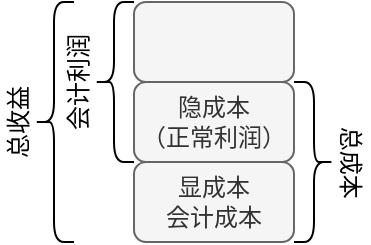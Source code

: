 <mxfile version="14.4.4" type="github">
  <diagram id="OsSlEWbJnPvZUIOAh5h8" name="第 1 页">
    <mxGraphModel dx="1672" dy="518" grid="1" gridSize="10" guides="1" tooltips="1" connect="1" arrows="1" fold="1" page="1" pageScale="1" pageWidth="100" pageHeight="100" math="0" shadow="0">
      <root>
        <mxCell id="0" />
        <mxCell id="1" parent="0" />
        <mxCell id="i9_yPo5TcASSOzV6OYey-1" value="隐成本&lt;br&gt;（正常利润）" style="rounded=1;fontFamily=Helvetica;fontStyle=0;fontSize=12;align=center;horizontal=1;whiteSpace=wrap;html=1;labelBorderColor=none;labelBackgroundColor=none;fillColor=#f5f5f5;strokeColor=#666666;fontColor=#333333;glass=0;shadow=0;sketch=0;" vertex="1" parent="1">
          <mxGeometry x="319" y="380" width="80" height="40" as="geometry" />
        </mxCell>
        <mxCell id="i9_yPo5TcASSOzV6OYey-2" value="显成本&lt;br&gt;会计成本" style="rounded=1;fontFamily=Helvetica;fontStyle=0;fontSize=12;align=center;horizontal=1;whiteSpace=wrap;html=1;labelBorderColor=none;labelBackgroundColor=none;fillColor=#f5f5f5;strokeColor=#666666;fontColor=#333333;glass=0;shadow=0;sketch=0;" vertex="1" parent="1">
          <mxGeometry x="319" y="420" width="80" height="40" as="geometry" />
        </mxCell>
        <mxCell id="i9_yPo5TcASSOzV6OYey-3" value="" style="rounded=1;fontFamily=Helvetica;fontStyle=0;fontSize=12;align=center;horizontal=1;whiteSpace=wrap;html=1;labelBorderColor=none;labelBackgroundColor=none;fillColor=#f5f5f5;strokeColor=#666666;fontColor=#333333;glass=0;shadow=0;sketch=0;" vertex="1" parent="1">
          <mxGeometry x="319" y="340" width="80" height="40" as="geometry" />
        </mxCell>
        <mxCell id="i9_yPo5TcASSOzV6OYey-4" value="" style="shape=curlyBracket;whiteSpace=wrap;html=1;rounded=1;shadow=0;glass=0;labelBackgroundColor=none;sketch=0;fontFamily=Helvetica;fontSize=12;align=center;" vertex="1" parent="1">
          <mxGeometry x="269" y="340" width="20" height="120" as="geometry" />
        </mxCell>
        <mxCell id="i9_yPo5TcASSOzV6OYey-5" value="" style="shape=curlyBracket;whiteSpace=wrap;html=1;rounded=1;shadow=0;glass=0;labelBackgroundColor=none;sketch=0;fontFamily=Helvetica;fontSize=12;align=center;" vertex="1" parent="1">
          <mxGeometry x="299" y="340" width="20" height="80" as="geometry" />
        </mxCell>
        <mxCell id="i9_yPo5TcASSOzV6OYey-6" value="会计利润" style="rounded=0;shadow=0;glass=0;labelBackgroundColor=none;sketch=0;fontFamily=Helvetica;fontSize=12;align=center;rotation=-90;horizontal=1;verticalAlign=middle;direction=west;whiteSpace=wrap;html=1;strokeColor=none;" vertex="1" parent="1">
          <mxGeometry x="264" y="371.25" width="55" height="17.5" as="geometry" />
        </mxCell>
        <mxCell id="i9_yPo5TcASSOzV6OYey-7" value="总收益" style="rounded=0;shadow=0;glass=0;labelBackgroundColor=none;sketch=0;fontFamily=Helvetica;fontSize=12;align=center;rotation=-90;horizontal=1;verticalAlign=middle;direction=west;whiteSpace=wrap;html=1;strokeColor=none;" vertex="1" parent="1">
          <mxGeometry x="239" y="391.25" width="45" height="17.5" as="geometry" />
        </mxCell>
        <mxCell id="i9_yPo5TcASSOzV6OYey-8" value="" style="shape=curlyBracket;whiteSpace=wrap;html=1;rounded=1;shadow=0;glass=0;labelBackgroundColor=none;sketch=0;fontFamily=Helvetica;fontSize=12;align=center;rotation=-180;" vertex="1" parent="1">
          <mxGeometry x="399" y="380" width="20" height="80" as="geometry" />
        </mxCell>
        <mxCell id="i9_yPo5TcASSOzV6OYey-9" value="总成本" style="rounded=0;shadow=0;glass=0;labelBackgroundColor=none;sketch=0;fontFamily=Helvetica;fontSize=12;align=center;rotation=90;horizontal=1;verticalAlign=middle;direction=west;whiteSpace=wrap;html=1;strokeColor=none;" vertex="1" parent="1">
          <mxGeometry x="404.63" y="411.25" width="45" height="17.5" as="geometry" />
        </mxCell>
      </root>
    </mxGraphModel>
  </diagram>
</mxfile>
